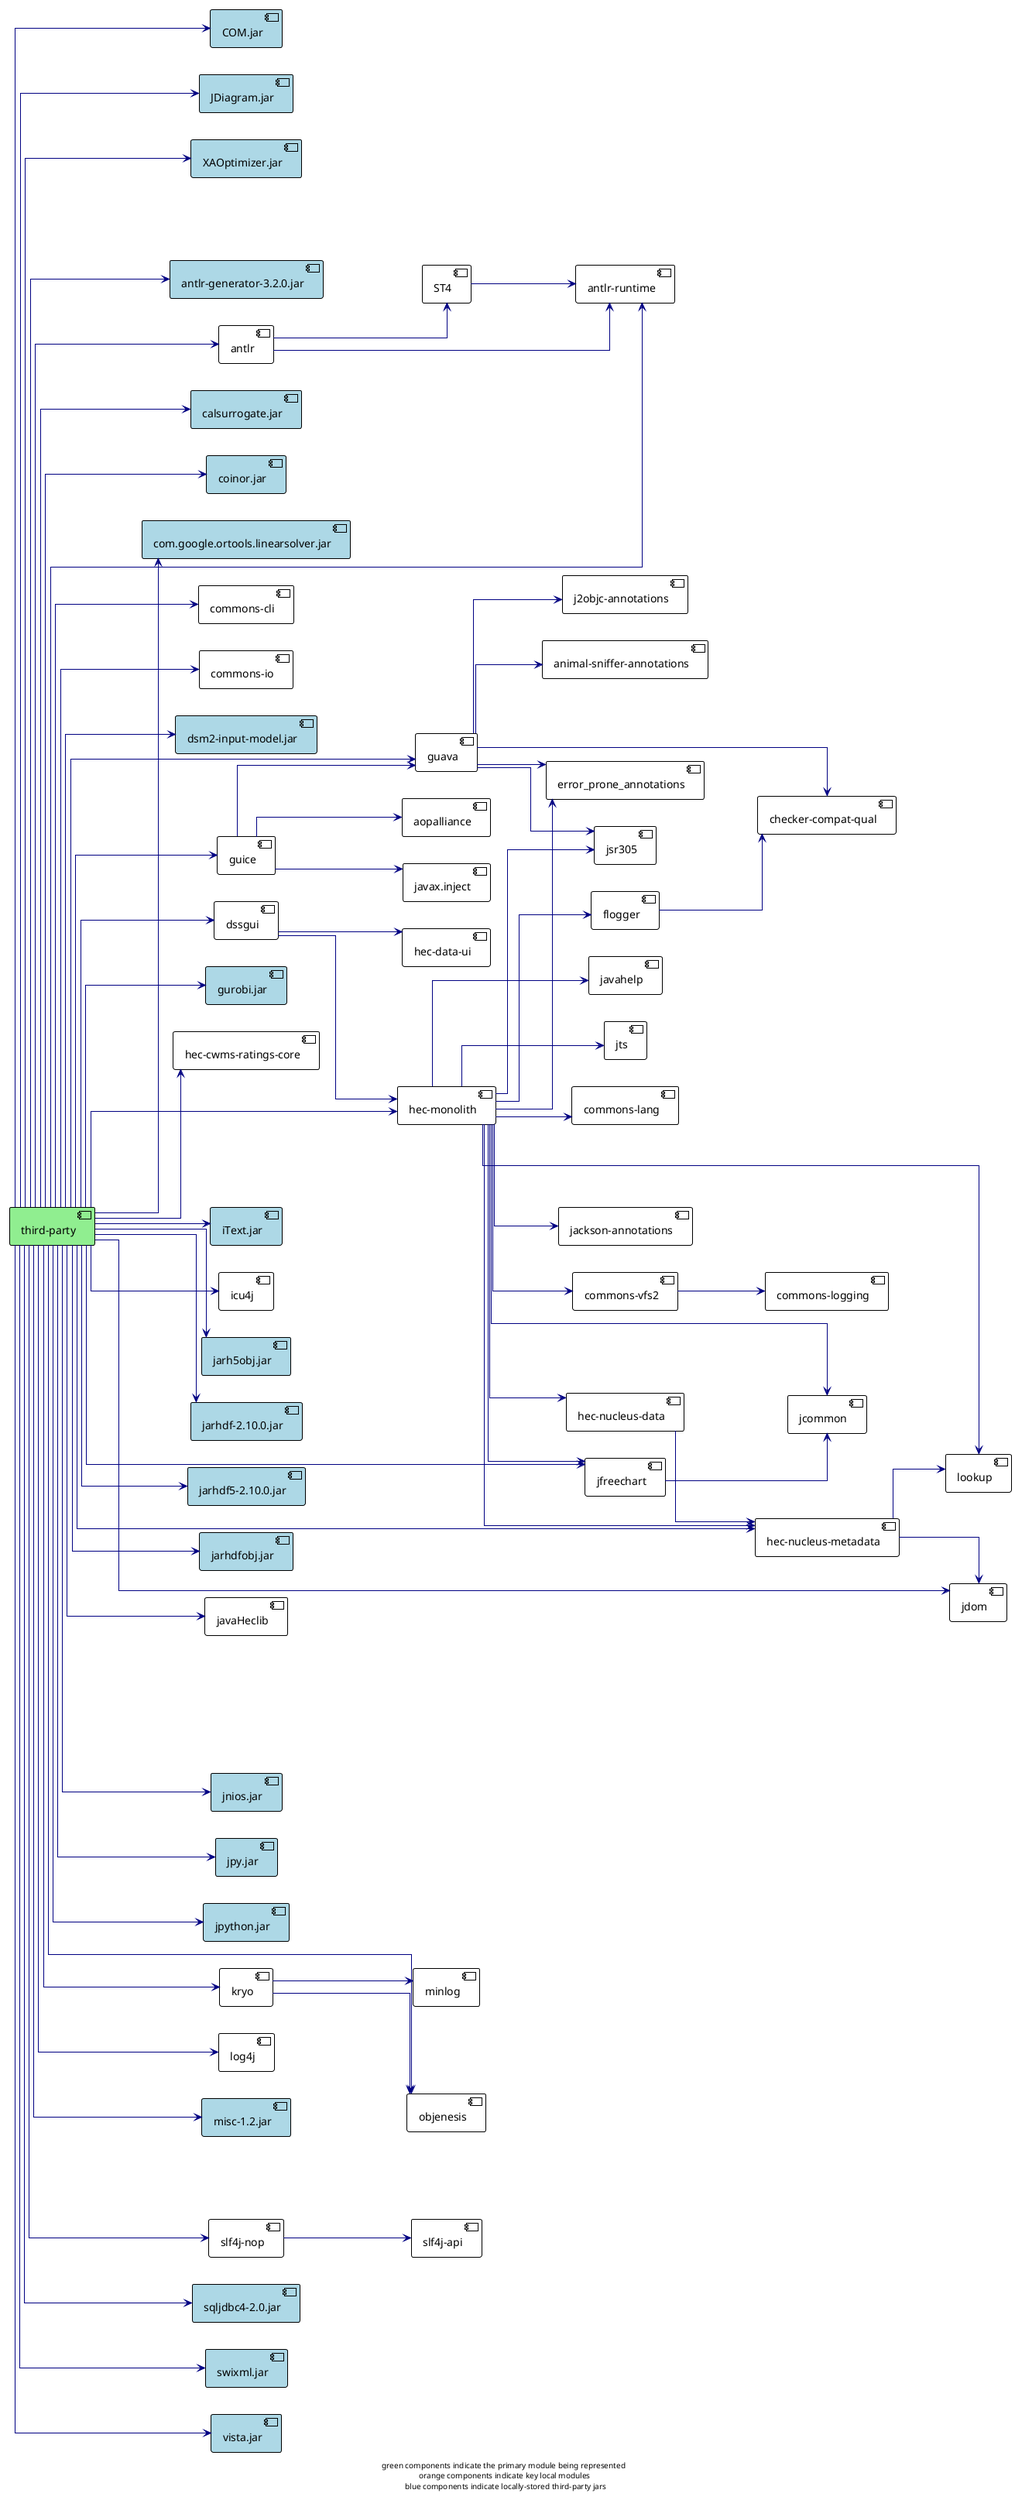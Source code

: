 @startuml

!theme plain
left to right direction
skinparam linetype ortho

component third_party as "third-party" #lightgreen
component COM as "COM.jar" #lightblue
component JDiagram as "JDiagram.jar" #lightblue
component ST4
component XAOptimizer as "XAOptimizer.jar" #lightblue
component animal_sniffer_annotations as "animal-sniffer-annotations"
component antlr
component antlr_generator as "antlr-generator-3.2.0.jar" #lightblue
component antlr_runtime as "antlr-runtime"
component aopalliance
component calsurrogate as "calsurrogate.jar" #lightblue
component checker_compat_qual as "checker-compat-qual"
component coinor as "coinor.jar" #lightblue
component linearsolver as "com.google.ortools.linearsolver.jar" #lightblue
component commons_cli as "commons-cli"
component commons_io as "commons-io"
component commons_lang as "commons-lang"
component commons_logging as "commons-logging"
component commons_vfs2 as "commons-vfs2"
component dsm2_input_model as "dsm2-input-model.jar" #lightblue
component dssgui
component error_prone_annotations
component flogger
component guava
component guice
component gurobi as "gurobi.jar" #lightblue
component hec_cwms_ratings_core as "hec-cwms-ratings-core"
component hec_data_ui as "hec-data-ui"
component monolith as "hec-monolith"
component hec_nucleus_data as "hec-nucleus-data"
component hec_nucleus_metadata as "hec-nucleus-metadata"
component iText as "iText.jar" #lightblue
component icu4j
component j2objc_annotations as "j2objc-annotations"
component jackson_annotations as "jackson-annotations"
component jarh5obj as "jarh5obj.jar" #lightblue
component jarhdf as "jarhdf-2.10.0.jar" #lightblue
component jarhdf5 as "jarhdf5-2.10.0.jar" #lightblue
component jarhdfobj as "jarhdfobj.jar" #lightblue
component javaHeclib
component javahelp
component javax_inject as "javax.inject"
component jcommon
component jdom
component jfreechart
component jnios as "jnios.jar" #lightblue
component jpy as "jpy.jar" #lightblue
component jpython as "jpython.jar" #lightblue
component jsr305
component jts
component kryo
component log4j
component lookup
component minlog
component misc as "misc-1.2.jar" #lightblue
component objenesis
component slf4j_api as "slf4j-api"
component slf4j_nop as "slf4j-nop"
component sqljdbc4 as "sqljdbc4-2.0.jar" #lightblue
component swixml as "swixml.jar" #lightblue
component vista as "vista.jar" #lightblue

third_party                   -[#000082,plain]->  COM                     
third_party                   -[#000082,plain]->  JDiagram                
third_party                   -[#000082,plain]->  XAOptimizer             
third_party                   -[#000082,plain]->  antlr                   
third_party                   -[#000082,plain]->  antlr_generator                  
third_party                   -[#000082,plain]->  antlr_runtime                  
third_party                   -[#000082,plain]->  calsurrogate            
third_party                   -[#000082,plain]->  coinor                  
third_party                   -[#000082,plain]->  linearsolver                  
third_party                   -[#000082,plain]->  commons_cli                  
third_party                   -[#000082,plain]->  commons_io                  
third_party                   -[#000082,plain]->  dsm2_input_model                  
third_party                   -[#000082,plain]->  dssgui                  
third_party                   -[#000082,plain]->  guava                   
third_party                   -[#000082,plain]->  guice                   
third_party                   -[#000082,plain]->  gurobi                  
third_party                   -[#000082,plain]->  hec_cwms_ratings_core                  
third_party                   -[#000082,plain]->  monolith                   
third_party                   -[#000082,plain]->  hec_nucleus_metadata                  
third_party                   -[#000082,plain]->  iText                   
third_party                   -[#000082,plain]->  icu4j                   
third_party                   -[#000082,plain]->  jarh5obj                
third_party                   -[#000082,plain]->  jarhdf                  
third_party                   -[#000082,plain]->  jarhdf5                  
third_party                   -[#000082,plain]->  jarhdfobj               
third_party                   -[#000082,plain]->  javaHeclib              
third_party                   -[#000082,plain]->  jdom                    
third_party                   -[#000082,plain]->  jfreechart              
third_party                   -[#000082,plain]->  jnios                   
third_party                   -[#000082,plain]->  jpy                     
third_party                   -[#000082,plain]->  jpython                 
third_party                   -[#000082,plain]->  kryo                    
third_party                   -[#000082,plain]->  log4j                   
third_party                   -[#000082,plain]->  misc                  
third_party                   -[#000082,plain]->  objenesis               
third_party                   -[#000082,plain]->  slf4j_nop                  
third_party                   -[#000082,plain]->  sqljdbc4                  
third_party                   -[#000082,plain]->  swixml
third_party                   -[#000082,plain]->  vista                   
ST4                      -[#000082,plain]->  antlr_runtime                  
antlr                    -[#000082,plain]->  ST4                     
antlr                    -[#000082,plain]->  antlr_runtime                  
commons_vfs2                   -[#000082,plain]->  commons_logging                  
dssgui                   -[#000082,plain]->  hec_data_ui                  
dssgui                   -[#000082,plain]->  monolith                   
flogger                  -[#000082,plain]->  checker_compat_qual                  
guava                    -[#000082,plain]->  animal_sniffer_annotations                  
guava                    -[#000082,plain]->  checker_compat_qual                  
guava                    -[#000082,plain]->  error_prone_annotations 
guava                    -[#000082,plain]->  j2objc_annotations                  
guava                    -[#000082,plain]->  jsr305                  
guice                    -[#000082,plain]->  aopalliance             
guice                    -[#000082,plain]->  guava                   
guice                    -[#000082,plain]->  javax_inject                  
monolith                    -[#000082,plain]->  commons_lang                  
monolith                    -[#000082,plain]->  commons_vfs2                  
monolith                    -[#000082,plain]->  error_prone_annotations 
monolith                    -[#000082,plain]->  flogger                 
monolith                    -[#000082,plain]->  hec_nucleus_data                  
monolith                    -[#000082,plain]->  hec_nucleus_metadata                  
monolith                    -[#000082,plain]->  jackson_annotations                  
monolith                    -[#000082,plain]->  javahelp                
monolith                    -[#000082,plain]->  jcommon                 
monolith                    -[#000082,plain]->  jfreechart              
monolith                    -[#000082,plain]->  jsr305                  
monolith                    -[#000082,plain]->  jts                     
monolith                    -[#000082,plain]->  lookup                  
hec_nucleus_data                   -[#000082,plain]->  hec_nucleus_metadata                  
hec_nucleus_metadata                   -[#000082,plain]->  jdom                    
hec_nucleus_metadata                   -[#000082,plain]->  lookup                  
jfreechart               -[#000082,plain]->  jcommon                 
kryo                     -[#000082,plain]->  minlog                  
kryo                     -[#000082,plain]->  objenesis               
slf4j_nop                   -[#000082,plain]->  slf4j_api

footer "green components indicate the primary module being represented \n orange components indicate key local modules \n blue components indicate locally-stored third-party jars"

@enduml
